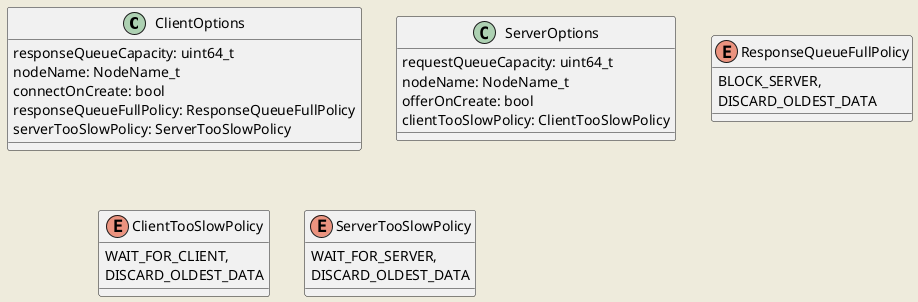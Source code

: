 @startuml
skinparam backgroundColor #EEEBDC

class ClientOptions {
  responseQueueCapacity: uint64_t
  nodeName: NodeName_t
  connectOnCreate: bool
  responseQueueFullPolicy: ResponseQueueFullPolicy
  serverTooSlowPolicy: ServerTooSlowPolicy
}

class ServerOptions {
  requestQueueCapacity: uint64_t
  nodeName: NodeName_t
  offerOnCreate: bool
  clientTooSlowPolicy: ClientTooSlowPolicy
}

enum ResponseQueueFullPolicy {
    BLOCK_SERVER,
    DISCARD_OLDEST_DATA
}

enum ClientTooSlowPolicy {
    WAIT_FOR_CLIENT,
    DISCARD_OLDEST_DATA
}

enum ServerTooSlowPolicy {
    WAIT_FOR_SERVER,
    DISCARD_OLDEST_DATA
}

@enduml
